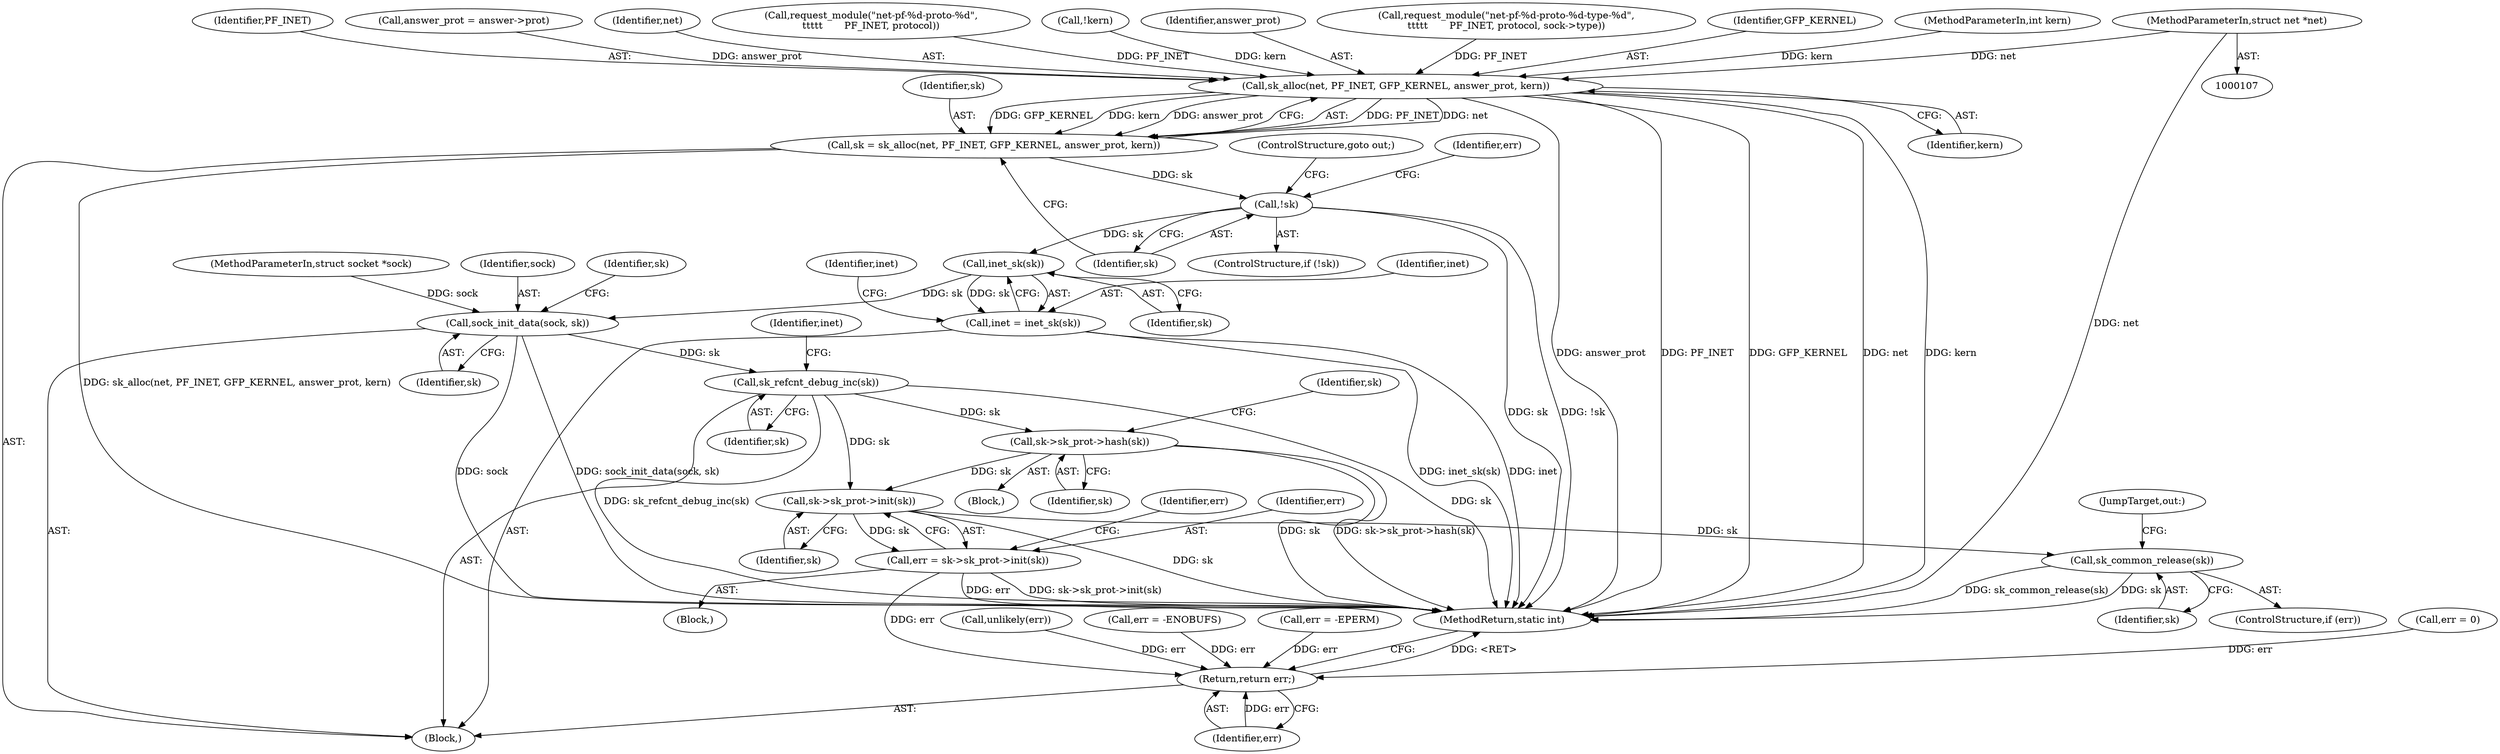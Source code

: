 digraph "0_linux_79462ad02e861803b3840cc782248c7359451cd9_1@pointer" {
"1000108" [label="(MethodParameterIn,struct net *net)"];
"1000265" [label="(Call,sk_alloc(net, PF_INET, GFP_KERNEL, answer_prot, kern))"];
"1000263" [label="(Call,sk = sk_alloc(net, PF_INET, GFP_KERNEL, answer_prot, kern))"];
"1000272" [label="(Call,!sk)"];
"1000289" [label="(Call,inet_sk(sk))"];
"1000287" [label="(Call,inet = inet_sk(sk))"];
"1000348" [label="(Call,sock_init_data(sock, sk))"];
"1000406" [label="(Call,sk_refcnt_debug_inc(sk))"];
"1000421" [label="(Call,sk->sk_prot->hash(sk))"];
"1000432" [label="(Call,sk->sk_prot->init(sk))"];
"1000430" [label="(Call,err = sk->sk_prot->init(sk))"];
"1000439" [label="(Return,return err;)"];
"1000436" [label="(Call,sk_common_release(sk))"];
"1000433" [label="(Identifier,sk)"];
"1000108" [label="(MethodParameterIn,struct net *net)"];
"1000268" [label="(Identifier,GFP_KERNEL)"];
"1000265" [label="(Call,sk_alloc(net, PF_INET, GFP_KERNEL, answer_prot, kern))"];
"1000109" [label="(MethodParameterIn,struct socket *sock)"];
"1000274" [label="(ControlStructure,goto out;)"];
"1000111" [label="(MethodParameterIn,int kern)"];
"1000437" [label="(Identifier,sk)"];
"1000439" [label="(Return,return err;)"];
"1000410" [label="(Identifier,inet)"];
"1000267" [label="(Identifier,PF_INET)"];
"1000243" [label="(Call,answer_prot = answer->prot)"];
"1000421" [label="(Call,sk->sk_prot->hash(sk))"];
"1000435" [label="(Identifier,err)"];
"1000264" [label="(Identifier,sk)"];
"1000288" [label="(Identifier,inet)"];
"1000266" [label="(Identifier,net)"];
"1000270" [label="(Identifier,kern)"];
"1000275" [label="(Call,err = 0)"];
"1000426" [label="(Identifier,sk)"];
"1000293" [label="(Identifier,inet)"];
"1000440" [label="(Identifier,err)"];
"1000276" [label="(Identifier,err)"];
"1000422" [label="(Identifier,sk)"];
"1000407" [label="(Identifier,sk)"];
"1000431" [label="(Identifier,err)"];
"1000432" [label="(Call,sk->sk_prot->init(sk))"];
"1000186" [label="(Call,unlikely(err))"];
"1000208" [label="(Call,request_module(\"net-pf-%d-proto-%d\",\n\t\t\t\t\t       PF_INET, protocol))"];
"1000434" [label="(ControlStructure,if (err))"];
"1000406" [label="(Call,sk_refcnt_debug_inc(sk))"];
"1000263" [label="(Call,sk = sk_alloc(net, PF_INET, GFP_KERNEL, answer_prot, kern))"];
"1000112" [label="(Block,)"];
"1000227" [label="(Call,!kern)"];
"1000269" [label="(Identifier,answer_prot)"];
"1000200" [label="(Call,request_module(\"net-pf-%d-proto-%d-type-%d\",\n\t\t\t\t\t       PF_INET, protocol, sock->type))"];
"1000272" [label="(Call,!sk)"];
"1000349" [label="(Identifier,sock)"];
"1000287" [label="(Call,inet = inet_sk(sk))"];
"1000350" [label="(Identifier,sk)"];
"1000259" [label="(Call,err = -ENOBUFS)"];
"1000353" [label="(Identifier,sk)"];
"1000348" [label="(Call,sock_init_data(sock, sk))"];
"1000273" [label="(Identifier,sk)"];
"1000289" [label="(Call,inet_sk(sk))"];
"1000271" [label="(ControlStructure,if (!sk))"];
"1000444" [label="(MethodReturn,static int)"];
"1000436" [label="(Call,sk_common_release(sk))"];
"1000429" [label="(Block,)"];
"1000412" [label="(Block,)"];
"1000430" [label="(Call,err = sk->sk_prot->init(sk))"];
"1000215" [label="(Call,err = -EPERM)"];
"1000438" [label="(JumpTarget,out:)"];
"1000290" [label="(Identifier,sk)"];
"1000108" -> "1000107"  [label="AST: "];
"1000108" -> "1000444"  [label="DDG: net"];
"1000108" -> "1000265"  [label="DDG: net"];
"1000265" -> "1000263"  [label="AST: "];
"1000265" -> "1000270"  [label="CFG: "];
"1000266" -> "1000265"  [label="AST: "];
"1000267" -> "1000265"  [label="AST: "];
"1000268" -> "1000265"  [label="AST: "];
"1000269" -> "1000265"  [label="AST: "];
"1000270" -> "1000265"  [label="AST: "];
"1000263" -> "1000265"  [label="CFG: "];
"1000265" -> "1000444"  [label="DDG: answer_prot"];
"1000265" -> "1000444"  [label="DDG: PF_INET"];
"1000265" -> "1000444"  [label="DDG: GFP_KERNEL"];
"1000265" -> "1000444"  [label="DDG: net"];
"1000265" -> "1000444"  [label="DDG: kern"];
"1000265" -> "1000263"  [label="DDG: PF_INET"];
"1000265" -> "1000263"  [label="DDG: net"];
"1000265" -> "1000263"  [label="DDG: GFP_KERNEL"];
"1000265" -> "1000263"  [label="DDG: kern"];
"1000265" -> "1000263"  [label="DDG: answer_prot"];
"1000208" -> "1000265"  [label="DDG: PF_INET"];
"1000200" -> "1000265"  [label="DDG: PF_INET"];
"1000243" -> "1000265"  [label="DDG: answer_prot"];
"1000227" -> "1000265"  [label="DDG: kern"];
"1000111" -> "1000265"  [label="DDG: kern"];
"1000263" -> "1000112"  [label="AST: "];
"1000264" -> "1000263"  [label="AST: "];
"1000273" -> "1000263"  [label="CFG: "];
"1000263" -> "1000444"  [label="DDG: sk_alloc(net, PF_INET, GFP_KERNEL, answer_prot, kern)"];
"1000263" -> "1000272"  [label="DDG: sk"];
"1000272" -> "1000271"  [label="AST: "];
"1000272" -> "1000273"  [label="CFG: "];
"1000273" -> "1000272"  [label="AST: "];
"1000274" -> "1000272"  [label="CFG: "];
"1000276" -> "1000272"  [label="CFG: "];
"1000272" -> "1000444"  [label="DDG: sk"];
"1000272" -> "1000444"  [label="DDG: !sk"];
"1000272" -> "1000289"  [label="DDG: sk"];
"1000289" -> "1000287"  [label="AST: "];
"1000289" -> "1000290"  [label="CFG: "];
"1000290" -> "1000289"  [label="AST: "];
"1000287" -> "1000289"  [label="CFG: "];
"1000289" -> "1000287"  [label="DDG: sk"];
"1000289" -> "1000348"  [label="DDG: sk"];
"1000287" -> "1000112"  [label="AST: "];
"1000288" -> "1000287"  [label="AST: "];
"1000293" -> "1000287"  [label="CFG: "];
"1000287" -> "1000444"  [label="DDG: inet_sk(sk)"];
"1000287" -> "1000444"  [label="DDG: inet"];
"1000348" -> "1000112"  [label="AST: "];
"1000348" -> "1000350"  [label="CFG: "];
"1000349" -> "1000348"  [label="AST: "];
"1000350" -> "1000348"  [label="AST: "];
"1000353" -> "1000348"  [label="CFG: "];
"1000348" -> "1000444"  [label="DDG: sock"];
"1000348" -> "1000444"  [label="DDG: sock_init_data(sock, sk)"];
"1000109" -> "1000348"  [label="DDG: sock"];
"1000348" -> "1000406"  [label="DDG: sk"];
"1000406" -> "1000112"  [label="AST: "];
"1000406" -> "1000407"  [label="CFG: "];
"1000407" -> "1000406"  [label="AST: "];
"1000410" -> "1000406"  [label="CFG: "];
"1000406" -> "1000444"  [label="DDG: sk"];
"1000406" -> "1000444"  [label="DDG: sk_refcnt_debug_inc(sk)"];
"1000406" -> "1000421"  [label="DDG: sk"];
"1000406" -> "1000432"  [label="DDG: sk"];
"1000421" -> "1000412"  [label="AST: "];
"1000421" -> "1000422"  [label="CFG: "];
"1000422" -> "1000421"  [label="AST: "];
"1000426" -> "1000421"  [label="CFG: "];
"1000421" -> "1000444"  [label="DDG: sk"];
"1000421" -> "1000444"  [label="DDG: sk->sk_prot->hash(sk)"];
"1000421" -> "1000432"  [label="DDG: sk"];
"1000432" -> "1000430"  [label="AST: "];
"1000432" -> "1000433"  [label="CFG: "];
"1000433" -> "1000432"  [label="AST: "];
"1000430" -> "1000432"  [label="CFG: "];
"1000432" -> "1000444"  [label="DDG: sk"];
"1000432" -> "1000430"  [label="DDG: sk"];
"1000432" -> "1000436"  [label="DDG: sk"];
"1000430" -> "1000429"  [label="AST: "];
"1000431" -> "1000430"  [label="AST: "];
"1000435" -> "1000430"  [label="CFG: "];
"1000430" -> "1000444"  [label="DDG: sk->sk_prot->init(sk)"];
"1000430" -> "1000444"  [label="DDG: err"];
"1000430" -> "1000439"  [label="DDG: err"];
"1000439" -> "1000112"  [label="AST: "];
"1000439" -> "1000440"  [label="CFG: "];
"1000440" -> "1000439"  [label="AST: "];
"1000444" -> "1000439"  [label="CFG: "];
"1000439" -> "1000444"  [label="DDG: <RET>"];
"1000440" -> "1000439"  [label="DDG: err"];
"1000259" -> "1000439"  [label="DDG: err"];
"1000186" -> "1000439"  [label="DDG: err"];
"1000215" -> "1000439"  [label="DDG: err"];
"1000275" -> "1000439"  [label="DDG: err"];
"1000436" -> "1000434"  [label="AST: "];
"1000436" -> "1000437"  [label="CFG: "];
"1000437" -> "1000436"  [label="AST: "];
"1000438" -> "1000436"  [label="CFG: "];
"1000436" -> "1000444"  [label="DDG: sk_common_release(sk)"];
"1000436" -> "1000444"  [label="DDG: sk"];
}
